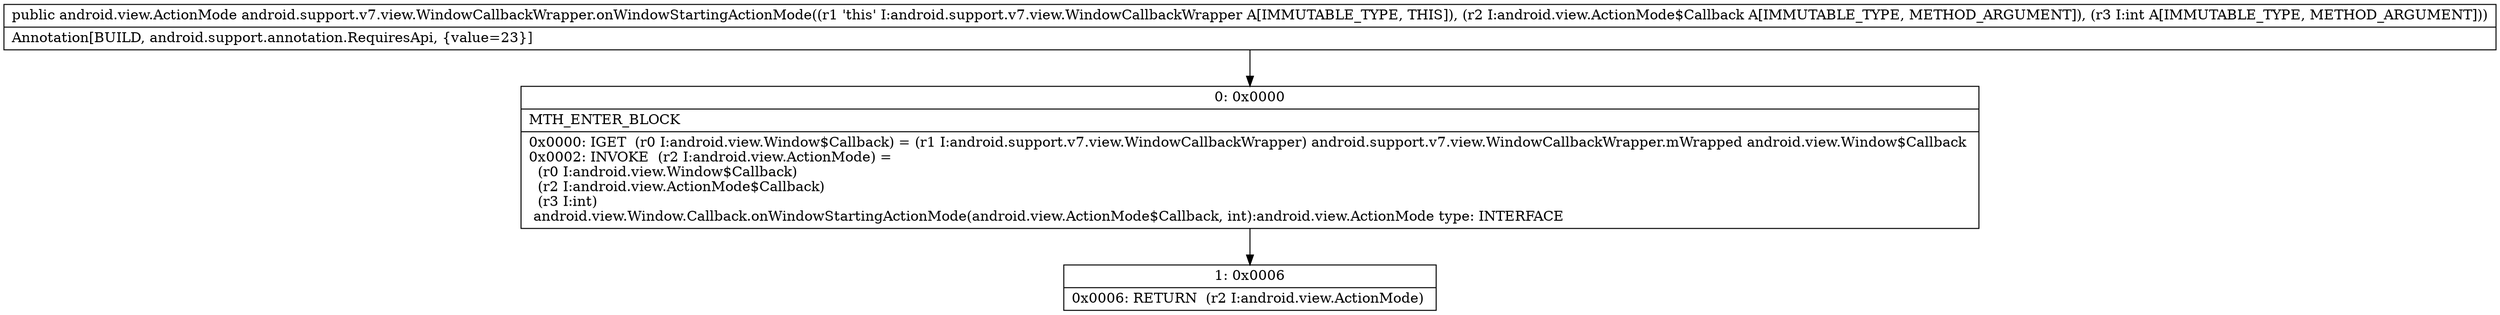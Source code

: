 digraph "CFG forandroid.support.v7.view.WindowCallbackWrapper.onWindowStartingActionMode(Landroid\/view\/ActionMode$Callback;I)Landroid\/view\/ActionMode;" {
Node_0 [shape=record,label="{0\:\ 0x0000|MTH_ENTER_BLOCK\l|0x0000: IGET  (r0 I:android.view.Window$Callback) = (r1 I:android.support.v7.view.WindowCallbackWrapper) android.support.v7.view.WindowCallbackWrapper.mWrapped android.view.Window$Callback \l0x0002: INVOKE  (r2 I:android.view.ActionMode) = \l  (r0 I:android.view.Window$Callback)\l  (r2 I:android.view.ActionMode$Callback)\l  (r3 I:int)\l android.view.Window.Callback.onWindowStartingActionMode(android.view.ActionMode$Callback, int):android.view.ActionMode type: INTERFACE \l}"];
Node_1 [shape=record,label="{1\:\ 0x0006|0x0006: RETURN  (r2 I:android.view.ActionMode) \l}"];
MethodNode[shape=record,label="{public android.view.ActionMode android.support.v7.view.WindowCallbackWrapper.onWindowStartingActionMode((r1 'this' I:android.support.v7.view.WindowCallbackWrapper A[IMMUTABLE_TYPE, THIS]), (r2 I:android.view.ActionMode$Callback A[IMMUTABLE_TYPE, METHOD_ARGUMENT]), (r3 I:int A[IMMUTABLE_TYPE, METHOD_ARGUMENT]))  | Annotation[BUILD, android.support.annotation.RequiresApi, \{value=23\}]\l}"];
MethodNode -> Node_0;
Node_0 -> Node_1;
}

